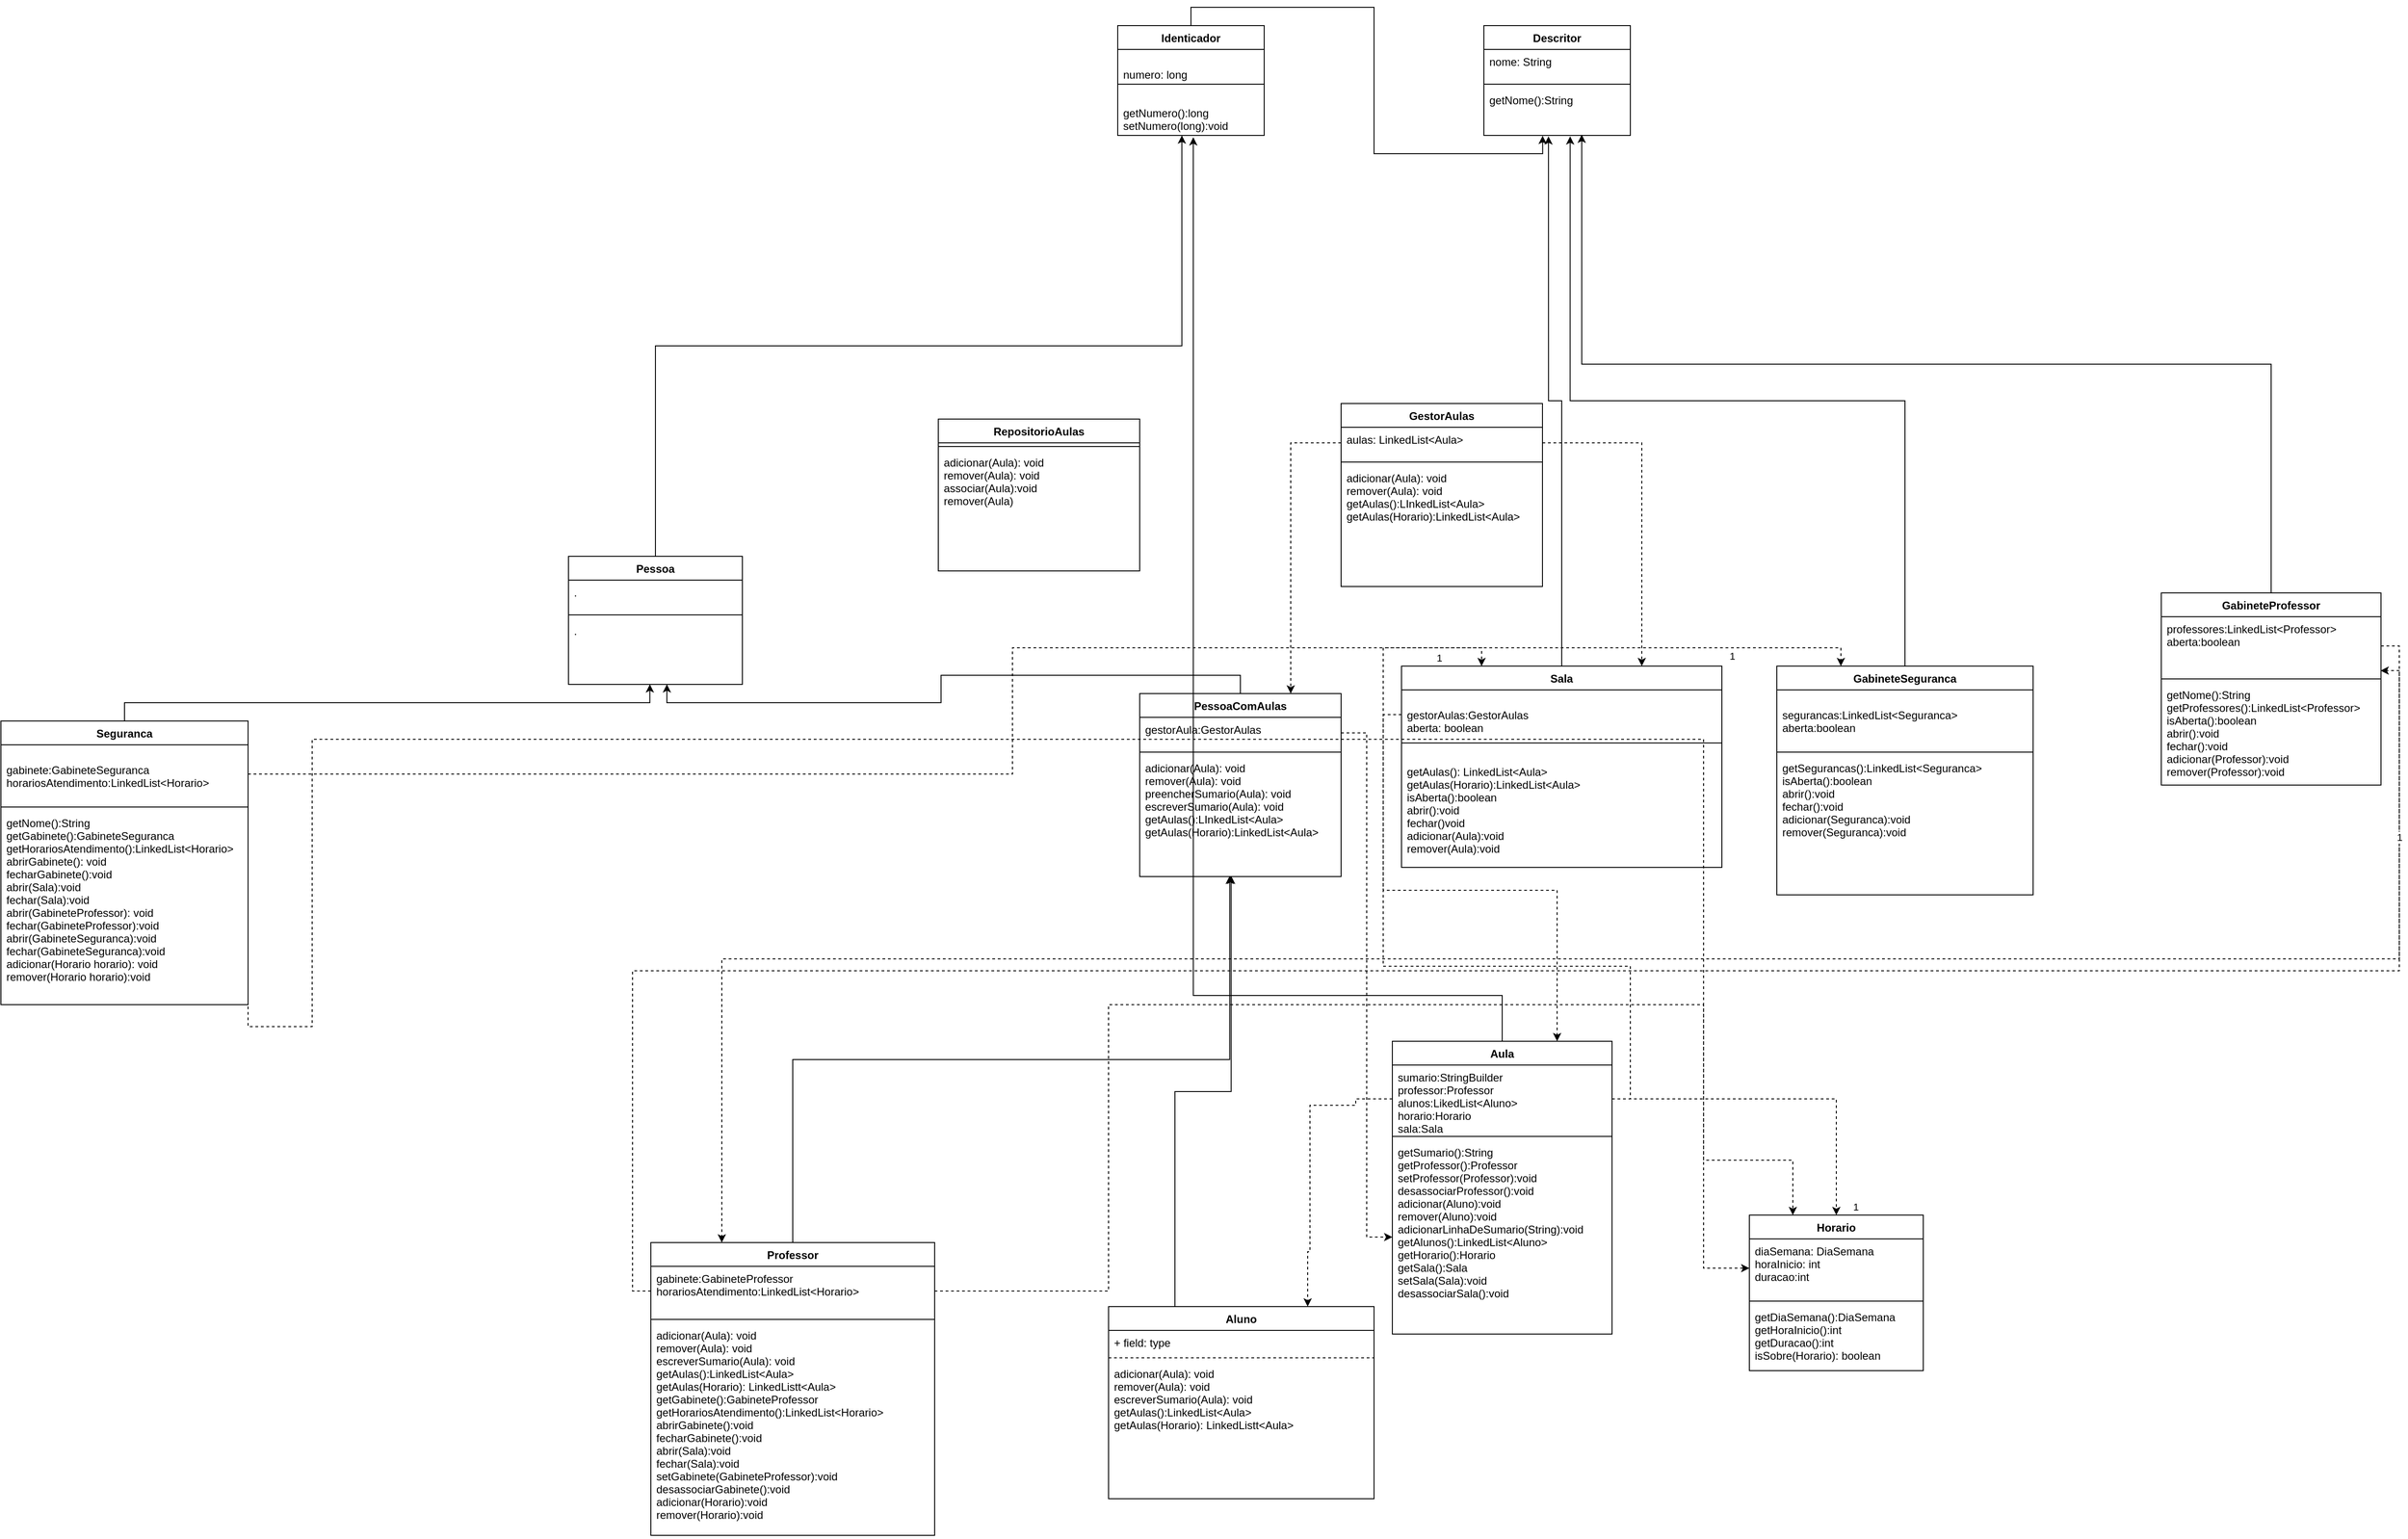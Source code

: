 <mxfile version="20.8.16" type="device"><diagram name="Page-1" id="QSuPs5M-fdG_rEzMvoWC"><mxGraphModel dx="2410" dy="1639" grid="1" gridSize="10" guides="1" tooltips="1" connect="1" arrows="1" fold="1" page="1" pageScale="1" pageWidth="827" pageHeight="1169" math="0" shadow="0"><root><mxCell id="0"/><mxCell id="1" parent="0"/><mxCell id="QfYYxeU0ZRKst4iaAUIh-59" style="edgeStyle=orthogonalEdgeStyle;rounded=0;orthogonalLoop=1;jettySize=auto;html=1;exitX=0.5;exitY=0;exitDx=0;exitDy=0;entryX=0.401;entryY=1.008;entryDx=0;entryDy=0;entryPerimeter=0;" parent="1" source="q4AsKA-IPs76gDEOoxpN-1" target="QfYYxeU0ZRKst4iaAUIh-58" edge="1"><mxGeometry relative="1" as="geometry"/></mxCell><mxCell id="q4AsKA-IPs76gDEOoxpN-1" value="Identicador" style="swimlane;fontStyle=1;align=center;verticalAlign=top;childLayout=stackLayout;horizontal=1;startSize=26;horizontalStack=0;resizeParent=1;resizeParentMax=0;resizeLast=0;collapsible=1;marginBottom=0;" parent="1" vertex="1"><mxGeometry x="200" y="-870" width="160" height="120" as="geometry"/></mxCell><mxCell id="q4AsKA-IPs76gDEOoxpN-2" value="&#10;numero: long" style="text;strokeColor=none;fillColor=none;align=left;verticalAlign=top;spacingLeft=4;spacingRight=4;overflow=hidden;rotatable=0;points=[[0,0.5],[1,0.5]];portConstraint=eastwest;" parent="q4AsKA-IPs76gDEOoxpN-1" vertex="1"><mxGeometry y="26" width="160" height="34" as="geometry"/></mxCell><mxCell id="q4AsKA-IPs76gDEOoxpN-3" value="" style="line;strokeWidth=1;fillColor=none;align=left;verticalAlign=middle;spacingTop=-1;spacingLeft=3;spacingRight=3;rotatable=0;labelPosition=right;points=[];portConstraint=eastwest;strokeColor=inherit;" parent="q4AsKA-IPs76gDEOoxpN-1" vertex="1"><mxGeometry y="60" width="160" height="8" as="geometry"/></mxCell><mxCell id="q4AsKA-IPs76gDEOoxpN-4" value="&#10;getNumero():long&#10;setNumero(long):void" style="text;strokeColor=none;fillColor=none;align=left;verticalAlign=top;spacingLeft=4;spacingRight=4;overflow=hidden;rotatable=0;points=[[0,0.5],[1,0.5]];portConstraint=eastwest;" parent="q4AsKA-IPs76gDEOoxpN-1" vertex="1"><mxGeometry y="68" width="160" height="52" as="geometry"/></mxCell><mxCell id="QfYYxeU0ZRKst4iaAUIh-54" style="edgeStyle=orthogonalEdgeStyle;rounded=0;orthogonalLoop=1;jettySize=auto;html=1;exitX=0.5;exitY=0;exitDx=0;exitDy=0;entryX=0.566;entryY=0.998;entryDx=0;entryDy=0;entryPerimeter=0;" parent="1" source="q4AsKA-IPs76gDEOoxpN-5" target="QfYYxeU0ZRKst4iaAUIh-52" edge="1"><mxGeometry relative="1" as="geometry"/></mxCell><mxCell id="q4AsKA-IPs76gDEOoxpN-5" value="PessoaComAulas" style="swimlane;fontStyle=1;align=center;verticalAlign=top;childLayout=stackLayout;horizontal=1;startSize=26;horizontalStack=0;resizeParent=1;resizeParentMax=0;resizeLast=0;collapsible=1;marginBottom=0;" parent="1" vertex="1"><mxGeometry x="224" y="-140" width="220" height="200" as="geometry"/></mxCell><mxCell id="q4AsKA-IPs76gDEOoxpN-6" value="gestorAula:GestorAulas" style="text;strokeColor=none;fillColor=none;align=left;verticalAlign=top;spacingLeft=4;spacingRight=4;overflow=hidden;rotatable=0;points=[[0,0.5],[1,0.5]];portConstraint=eastwest;" parent="q4AsKA-IPs76gDEOoxpN-5" vertex="1"><mxGeometry y="26" width="220" height="34" as="geometry"/></mxCell><mxCell id="q4AsKA-IPs76gDEOoxpN-7" value="" style="line;strokeWidth=1;fillColor=none;align=left;verticalAlign=middle;spacingTop=-1;spacingLeft=3;spacingRight=3;rotatable=0;labelPosition=right;points=[];portConstraint=eastwest;strokeColor=inherit;" parent="q4AsKA-IPs76gDEOoxpN-5" vertex="1"><mxGeometry y="60" width="220" height="8" as="geometry"/></mxCell><mxCell id="q4AsKA-IPs76gDEOoxpN-8" value="adicionar(Aula): void&#10;remover(Aula): void&#10;preencherSumario(Aula): void&#10;escreverSumario(Aula): void&#10;getAulas():LInkedList&lt;Aula&gt;&#10;getAulas(Horario):LinkedList&lt;Aula&gt;" style="text;strokeColor=none;fillColor=none;align=left;verticalAlign=top;spacingLeft=4;spacingRight=4;overflow=hidden;rotatable=0;points=[[0,0.5],[1,0.5]];portConstraint=eastwest;" parent="q4AsKA-IPs76gDEOoxpN-5" vertex="1"><mxGeometry y="68" width="220" height="132" as="geometry"/></mxCell><mxCell id="q4AsKA-IPs76gDEOoxpN-17" value="Horario" style="swimlane;fontStyle=1;align=center;verticalAlign=top;childLayout=stackLayout;horizontal=1;startSize=26;horizontalStack=0;resizeParent=1;resizeParentMax=0;resizeLast=0;collapsible=1;marginBottom=0;" parent="1" vertex="1"><mxGeometry x="890" y="430" width="190" height="170" as="geometry"/></mxCell><mxCell id="q4AsKA-IPs76gDEOoxpN-18" value="diaSemana: DiaSemana&#10;horaInicio: int&#10;duracao:int" style="text;strokeColor=none;fillColor=none;align=left;verticalAlign=top;spacingLeft=4;spacingRight=4;overflow=hidden;rotatable=0;points=[[0,0.5],[1,0.5]];portConstraint=eastwest;" parent="q4AsKA-IPs76gDEOoxpN-17" vertex="1"><mxGeometry y="26" width="190" height="64" as="geometry"/></mxCell><mxCell id="q4AsKA-IPs76gDEOoxpN-19" value="" style="line;strokeWidth=1;fillColor=none;align=left;verticalAlign=middle;spacingTop=-1;spacingLeft=3;spacingRight=3;rotatable=0;labelPosition=right;points=[];portConstraint=eastwest;strokeColor=inherit;" parent="q4AsKA-IPs76gDEOoxpN-17" vertex="1"><mxGeometry y="90" width="190" height="8" as="geometry"/></mxCell><mxCell id="q4AsKA-IPs76gDEOoxpN-20" value="getDiaSemana():DiaSemana&#10;getHoraInicio():int&#10;getDuracao():int&#10;isSobre(Horario): boolean" style="text;strokeColor=none;fillColor=none;align=left;verticalAlign=top;spacingLeft=4;spacingRight=4;overflow=hidden;rotatable=0;points=[[0,0.5],[1,0.5]];portConstraint=eastwest;" parent="q4AsKA-IPs76gDEOoxpN-17" vertex="1"><mxGeometry y="98" width="190" height="72" as="geometry"/></mxCell><mxCell id="QfYYxeU0ZRKst4iaAUIh-3" style="edgeStyle=orthogonalEdgeStyle;rounded=0;orthogonalLoop=1;jettySize=auto;html=1;exitX=0.25;exitY=0;exitDx=0;exitDy=0;entryX=0.454;entryY=0.993;entryDx=0;entryDy=0;entryPerimeter=0;" parent="1" source="QfYYxeU0ZRKst4iaAUIh-13" target="q4AsKA-IPs76gDEOoxpN-8" edge="1"><mxGeometry relative="1" as="geometry"><mxPoint x="255" y="460" as="sourcePoint"/></mxGeometry></mxCell><mxCell id="QfYYxeU0ZRKst4iaAUIh-2" style="edgeStyle=orthogonalEdgeStyle;rounded=0;orthogonalLoop=1;jettySize=auto;html=1;exitX=0.5;exitY=0;exitDx=0;exitDy=0;entryX=0.447;entryY=0.993;entryDx=0;entryDy=0;entryPerimeter=0;" parent="1" source="q4AsKA-IPs76gDEOoxpN-45" target="q4AsKA-IPs76gDEOoxpN-8" edge="1"><mxGeometry relative="1" as="geometry"/></mxCell><mxCell id="q4AsKA-IPs76gDEOoxpN-45" value="Professor" style="swimlane;fontStyle=1;align=center;verticalAlign=top;childLayout=stackLayout;horizontal=1;startSize=26;horizontalStack=0;resizeParent=1;resizeParentMax=0;resizeLast=0;collapsible=1;marginBottom=0;fontColor=#000000;" parent="1" vertex="1"><mxGeometry x="-310" y="460" width="310" height="320" as="geometry"/></mxCell><mxCell id="q4AsKA-IPs76gDEOoxpN-46" value="gabinete:GabineteProfessor&#10;horariosAtendimento:LinkedList&lt;Horario&gt;" style="text;strokeColor=none;fillColor=none;align=left;verticalAlign=top;spacingLeft=4;spacingRight=4;overflow=hidden;rotatable=0;points=[[0,0.5],[1,0.5]];portConstraint=eastwest;fontColor=#000000;" parent="q4AsKA-IPs76gDEOoxpN-45" vertex="1"><mxGeometry y="26" width="310" height="54" as="geometry"/></mxCell><mxCell id="q4AsKA-IPs76gDEOoxpN-47" value="" style="line;strokeWidth=1;fillColor=none;align=left;verticalAlign=middle;spacingTop=-1;spacingLeft=3;spacingRight=3;rotatable=0;labelPosition=right;points=[];portConstraint=eastwest;strokeColor=inherit;fontColor=#000000;" parent="q4AsKA-IPs76gDEOoxpN-45" vertex="1"><mxGeometry y="80" width="310" height="8" as="geometry"/></mxCell><mxCell id="q4AsKA-IPs76gDEOoxpN-48" value="adicionar(Aula): void&#10;remover(Aula): void&#10;escreverSumario(Aula): void&#10;getAulas():LinkedList&lt;Aula&gt;&#10;getAulas(Horario): LinkedListt&lt;Aula&gt;&#10;getGabinete():GabineteProfessor&#10;getHorariosAtendimento():LinkedList&lt;Horario&gt;&#10;abrirGabinete():void&#10;fecharGabinete():void&#10;abrir(Sala):void&#10;fechar(Sala):void&#10;setGabinete(GabineteProfessor):void&#10;desassociarGabinete():void&#10;adicionar(Horario):void&#10;remover(Horario):void" style="text;strokeColor=none;fillColor=none;align=left;verticalAlign=top;spacingLeft=4;spacingRight=4;overflow=hidden;rotatable=0;points=[[0,0.5],[1,0.5]];portConstraint=eastwest;fontColor=#000000;" parent="q4AsKA-IPs76gDEOoxpN-45" vertex="1"><mxGeometry y="88" width="310" height="232" as="geometry"/></mxCell><mxCell id="QfYYxeU0ZRKst4iaAUIh-18" style="edgeStyle=orthogonalEdgeStyle;rounded=0;orthogonalLoop=1;jettySize=auto;html=1;exitX=0.5;exitY=0;exitDx=0;exitDy=0;entryX=0.516;entryY=1.038;entryDx=0;entryDy=0;entryPerimeter=0;" parent="1" source="QfYYxeU0ZRKst4iaAUIh-4" target="q4AsKA-IPs76gDEOoxpN-4" edge="1"><mxGeometry relative="1" as="geometry"><Array as="points"><mxPoint x="620" y="190"/><mxPoint x="283" y="190"/></Array></mxGeometry></mxCell><mxCell id="QfYYxeU0ZRKst4iaAUIh-4" value="Aula" style="swimlane;fontStyle=1;align=center;verticalAlign=top;childLayout=stackLayout;horizontal=1;startSize=26;horizontalStack=0;resizeParent=1;resizeParentMax=0;resizeLast=0;collapsible=1;marginBottom=0;" parent="1" vertex="1"><mxGeometry x="500" y="240" width="240" height="320" as="geometry"/></mxCell><mxCell id="QfYYxeU0ZRKst4iaAUIh-5" value="sumario:StringBuilder&#10;professor:Professor&#10;alunos:LikedList&lt;Aluno&gt;&#10;horario:Horario&#10;sala:Sala&#10;" style="text;strokeColor=none;fillColor=none;align=left;verticalAlign=top;spacingLeft=4;spacingRight=4;overflow=hidden;rotatable=0;points=[[0,0.5],[1,0.5]];portConstraint=eastwest;" parent="QfYYxeU0ZRKst4iaAUIh-4" vertex="1"><mxGeometry y="26" width="240" height="74" as="geometry"/></mxCell><mxCell id="QfYYxeU0ZRKst4iaAUIh-6" value="" style="line;strokeWidth=1;fillColor=none;align=left;verticalAlign=middle;spacingTop=-1;spacingLeft=3;spacingRight=3;rotatable=0;labelPosition=right;points=[];portConstraint=eastwest;strokeColor=inherit;" parent="QfYYxeU0ZRKst4iaAUIh-4" vertex="1"><mxGeometry y="100" width="240" height="8" as="geometry"/></mxCell><mxCell id="QfYYxeU0ZRKst4iaAUIh-7" value="getSumario():String&#10;getProfessor():Professor&#10;setProfessor(Professor):void&#10;desassociarProfessor():void&#10;adicionar(Aluno):void&#10;remover(Aluno):void&#10;adicionarLinhaDeSumario(String):void&#10;getAlunos():LinkedList&lt;Aluno&gt;&#10;getHorario():Horario&#10;getSala():Sala&#10;setSala(Sala):void&#10;desassociarSala():void" style="text;strokeColor=none;fillColor=none;align=left;verticalAlign=top;spacingLeft=4;spacingRight=4;overflow=hidden;rotatable=0;points=[[0,0.5],[1,0.5]];portConstraint=eastwest;" parent="QfYYxeU0ZRKst4iaAUIh-4" vertex="1"><mxGeometry y="108" width="240" height="212" as="geometry"/></mxCell><mxCell id="QfYYxeU0ZRKst4iaAUIh-10" style="edgeStyle=orthogonalEdgeStyle;rounded=0;orthogonalLoop=1;jettySize=auto;html=1;exitX=1;exitY=0.5;exitDx=0;exitDy=0;entryX=0.5;entryY=0;entryDx=0;entryDy=0;dashed=1;" parent="1" source="QfYYxeU0ZRKst4iaAUIh-5" target="q4AsKA-IPs76gDEOoxpN-17" edge="1"><mxGeometry relative="1" as="geometry"/></mxCell><mxCell id="QfYYxeU0ZRKst4iaAUIh-11" value="1" style="edgeLabel;html=1;align=center;verticalAlign=middle;resizable=0;points=[];" parent="QfYYxeU0ZRKst4iaAUIh-10" vertex="1" connectable="0"><mxGeometry x="0.824" relative="1" as="geometry"><mxPoint x="21" y="23" as="offset"/></mxGeometry></mxCell><mxCell id="QfYYxeU0ZRKst4iaAUIh-12" style="edgeStyle=orthogonalEdgeStyle;rounded=0;orthogonalLoop=1;jettySize=auto;html=1;exitX=0;exitY=0.5;exitDx=0;exitDy=0;entryX=0.75;entryY=0;entryDx=0;entryDy=0;dashed=1;" parent="1" source="QfYYxeU0ZRKst4iaAUIh-5" target="QfYYxeU0ZRKst4iaAUIh-13" edge="1"><mxGeometry relative="1" as="geometry"><mxPoint x="312.5" y="460" as="targetPoint"/><Array as="points"><mxPoint x="460" y="310"/><mxPoint x="410" y="310"/><mxPoint x="410" y="470"/><mxPoint x="408" y="470"/></Array></mxGeometry></mxCell><mxCell id="QfYYxeU0ZRKst4iaAUIh-13" value="Aluno" style="swimlane;fontStyle=1;align=center;verticalAlign=top;childLayout=stackLayout;horizontal=1;startSize=26;horizontalStack=0;resizeParent=1;resizeParentMax=0;resizeLast=0;collapsible=1;marginBottom=0;" parent="1" vertex="1"><mxGeometry x="190" y="530" width="290" height="210" as="geometry"/></mxCell><mxCell id="QfYYxeU0ZRKst4iaAUIh-14" value="+ field: type" style="text;strokeColor=none;fillColor=none;align=left;verticalAlign=top;spacingLeft=4;spacingRight=4;overflow=hidden;rotatable=0;points=[[0,0.5],[1,0.5]];portConstraint=eastwest;" parent="QfYYxeU0ZRKst4iaAUIh-13" vertex="1"><mxGeometry y="26" width="290" height="26" as="geometry"/></mxCell><mxCell id="QfYYxeU0ZRKst4iaAUIh-15" value="" style="line;strokeWidth=1;fillColor=none;align=left;verticalAlign=middle;spacingTop=-1;spacingLeft=3;spacingRight=3;rotatable=0;labelPosition=right;points=[];portConstraint=eastwest;strokeColor=inherit;dashed=1;" parent="QfYYxeU0ZRKst4iaAUIh-13" vertex="1"><mxGeometry y="52" width="290" height="8" as="geometry"/></mxCell><mxCell id="QfYYxeU0ZRKst4iaAUIh-16" value="adicionar(Aula): void&#10;remover(Aula): void&#10;escreverSumario(Aula): void&#10;getAulas():LinkedList&lt;Aula&gt;&#10;getAulas(Horario): LinkedListt&lt;Aula&gt;" style="text;strokeColor=none;fillColor=none;align=left;verticalAlign=top;spacingLeft=4;spacingRight=4;overflow=hidden;rotatable=0;points=[[0,0.5],[1,0.5]];portConstraint=eastwest;" parent="QfYYxeU0ZRKst4iaAUIh-13" vertex="1"><mxGeometry y="60" width="290" height="150" as="geometry"/></mxCell><mxCell id="QfYYxeU0ZRKst4iaAUIh-17" style="edgeStyle=orthogonalEdgeStyle;rounded=0;orthogonalLoop=1;jettySize=auto;html=1;exitX=1;exitY=0.5;exitDx=0;exitDy=0;entryX=0;entryY=0.5;entryDx=0;entryDy=0;dashed=1;" parent="1" source="q4AsKA-IPs76gDEOoxpN-6" target="QfYYxeU0ZRKst4iaAUIh-7" edge="1"><mxGeometry relative="1" as="geometry"/></mxCell><mxCell id="QfYYxeU0ZRKst4iaAUIh-60" style="edgeStyle=orthogonalEdgeStyle;rounded=0;orthogonalLoop=1;jettySize=auto;html=1;exitX=0.5;exitY=0;exitDx=0;exitDy=0;entryX=0.441;entryY=1.019;entryDx=0;entryDy=0;entryPerimeter=0;" parent="1" source="QfYYxeU0ZRKst4iaAUIh-21" target="QfYYxeU0ZRKst4iaAUIh-58" edge="1"><mxGeometry relative="1" as="geometry"/></mxCell><mxCell id="QfYYxeU0ZRKst4iaAUIh-21" value="Sala" style="swimlane;fontStyle=1;align=center;verticalAlign=top;childLayout=stackLayout;horizontal=1;startSize=26;horizontalStack=0;resizeParent=1;resizeParentMax=0;resizeLast=0;collapsible=1;marginBottom=0;" parent="1" vertex="1"><mxGeometry x="510" y="-170" width="350" height="220" as="geometry"/></mxCell><mxCell id="QfYYxeU0ZRKst4iaAUIh-22" value="&#10;gestorAulas:GestorAulas&#10;aberta: boolean" style="text;strokeColor=none;fillColor=none;align=left;verticalAlign=top;spacingLeft=4;spacingRight=4;overflow=hidden;rotatable=0;points=[[0,0.5],[1,0.5]];portConstraint=eastwest;" parent="QfYYxeU0ZRKst4iaAUIh-21" vertex="1"><mxGeometry y="26" width="350" height="54" as="geometry"/></mxCell><mxCell id="QfYYxeU0ZRKst4iaAUIh-23" value="" style="line;strokeWidth=1;fillColor=none;align=left;verticalAlign=middle;spacingTop=-1;spacingLeft=3;spacingRight=3;rotatable=0;labelPosition=right;points=[];portConstraint=eastwest;strokeColor=inherit;" parent="QfYYxeU0ZRKst4iaAUIh-21" vertex="1"><mxGeometry y="80" width="350" height="8" as="geometry"/></mxCell><mxCell id="QfYYxeU0ZRKst4iaAUIh-24" value="&#10;getAulas(): LinkedList&lt;Aula&gt;&#10;getAulas(Horario):LinkedList&lt;Aula&gt;&#10;isAberta():boolean&#10;abrir():void&#10;fechar()void&#10;adicionar(Aula):void&#10;remover(Aula):void" style="text;strokeColor=none;fillColor=none;align=left;verticalAlign=top;spacingLeft=4;spacingRight=4;overflow=hidden;rotatable=0;points=[[0,0.5],[1,0.5]];portConstraint=eastwest;" parent="QfYYxeU0ZRKst4iaAUIh-21" vertex="1"><mxGeometry y="88" width="350" height="132" as="geometry"/></mxCell><mxCell id="QfYYxeU0ZRKst4iaAUIh-25" style="edgeStyle=orthogonalEdgeStyle;rounded=0;orthogonalLoop=1;jettySize=auto;html=1;exitX=0;exitY=0.5;exitDx=0;exitDy=0;entryX=0.75;entryY=0;entryDx=0;entryDy=0;dashed=1;" parent="1" source="QfYYxeU0ZRKst4iaAUIh-22" target="QfYYxeU0ZRKst4iaAUIh-4" edge="1"><mxGeometry relative="1" as="geometry"/></mxCell><mxCell id="QfYYxeU0ZRKst4iaAUIh-26" style="edgeStyle=orthogonalEdgeStyle;rounded=0;orthogonalLoop=1;jettySize=auto;html=1;exitX=1;exitY=0.5;exitDx=0;exitDy=0;entryX=0.25;entryY=0;entryDx=0;entryDy=0;dashed=1;" parent="1" source="QfYYxeU0ZRKst4iaAUIh-5" target="QfYYxeU0ZRKst4iaAUIh-21" edge="1"><mxGeometry relative="1" as="geometry"/></mxCell><mxCell id="QfYYxeU0ZRKst4iaAUIh-27" value="1" style="edgeLabel;html=1;align=center;verticalAlign=middle;resizable=0;points=[];" parent="QfYYxeU0ZRKst4iaAUIh-26" vertex="1" connectable="0"><mxGeometry x="0.844" y="1" relative="1" as="geometry"><mxPoint x="4" y="12" as="offset"/></mxGeometry></mxCell><mxCell id="QfYYxeU0ZRKst4iaAUIh-62" style="edgeStyle=orthogonalEdgeStyle;rounded=0;orthogonalLoop=1;jettySize=auto;html=1;exitX=0.5;exitY=0;exitDx=0;exitDy=0;entryX=0.668;entryY=0.984;entryDx=0;entryDy=0;entryPerimeter=0;" parent="1" source="QfYYxeU0ZRKst4iaAUIh-28" target="QfYYxeU0ZRKst4iaAUIh-58" edge="1"><mxGeometry relative="1" as="geometry"/></mxCell><mxCell id="QfYYxeU0ZRKst4iaAUIh-28" value="GabineteProfessor" style="swimlane;fontStyle=1;align=center;verticalAlign=top;childLayout=stackLayout;horizontal=1;startSize=26;horizontalStack=0;resizeParent=1;resizeParentMax=0;resizeLast=0;collapsible=1;marginBottom=0;" parent="1" vertex="1"><mxGeometry x="1340" y="-250" width="240" height="210" as="geometry"/></mxCell><mxCell id="QfYYxeU0ZRKst4iaAUIh-29" value="professores:LinkedList&lt;Professor&gt;&#10;aberta:boolean" style="text;strokeColor=none;fillColor=none;align=left;verticalAlign=top;spacingLeft=4;spacingRight=4;overflow=hidden;rotatable=0;points=[[0,0.5],[1,0.5]];portConstraint=eastwest;" parent="QfYYxeU0ZRKst4iaAUIh-28" vertex="1"><mxGeometry y="26" width="240" height="64" as="geometry"/></mxCell><mxCell id="QfYYxeU0ZRKst4iaAUIh-30" value="" style="line;strokeWidth=1;fillColor=none;align=left;verticalAlign=middle;spacingTop=-1;spacingLeft=3;spacingRight=3;rotatable=0;labelPosition=right;points=[];portConstraint=eastwest;strokeColor=inherit;" parent="QfYYxeU0ZRKst4iaAUIh-28" vertex="1"><mxGeometry y="90" width="240" height="8" as="geometry"/></mxCell><mxCell id="QfYYxeU0ZRKst4iaAUIh-31" value="getNome():String&#10;getProfessores():LinkedList&lt;Professor&gt;&#10;isAberta():boolean&#10;abrir():void&#10;fechar():void&#10;adicionar(Professor):void&#10;remover(Professor):void" style="text;strokeColor=none;fillColor=none;align=left;verticalAlign=top;spacingLeft=4;spacingRight=4;overflow=hidden;rotatable=0;points=[[0,0.5],[1,0.5]];portConstraint=eastwest;" parent="QfYYxeU0ZRKst4iaAUIh-28" vertex="1"><mxGeometry y="98" width="240" height="112" as="geometry"/></mxCell><mxCell id="QfYYxeU0ZRKst4iaAUIh-32" style="edgeStyle=orthogonalEdgeStyle;rounded=0;orthogonalLoop=1;jettySize=auto;html=1;exitX=1;exitY=0.5;exitDx=0;exitDy=0;entryX=0.25;entryY=0;entryDx=0;entryDy=0;dashed=1;" parent="1" source="QfYYxeU0ZRKst4iaAUIh-29" target="q4AsKA-IPs76gDEOoxpN-45" edge="1"><mxGeometry relative="1" as="geometry"/></mxCell><mxCell id="QfYYxeU0ZRKst4iaAUIh-33" style="edgeStyle=orthogonalEdgeStyle;rounded=0;orthogonalLoop=1;jettySize=auto;html=1;exitX=0;exitY=0.5;exitDx=0;exitDy=0;entryX=0.998;entryY=0.921;entryDx=0;entryDy=0;entryPerimeter=0;dashed=1;" parent="1" source="q4AsKA-IPs76gDEOoxpN-46" target="QfYYxeU0ZRKst4iaAUIh-29" edge="1"><mxGeometry relative="1" as="geometry"/></mxCell><mxCell id="QfYYxeU0ZRKst4iaAUIh-35" value="1" style="edgeLabel;html=1;align=center;verticalAlign=middle;resizable=0;points=[];" parent="QfYYxeU0ZRKst4iaAUIh-33" vertex="1" connectable="0"><mxGeometry x="0.842" relative="1" as="geometry"><mxPoint y="-7" as="offset"/></mxGeometry></mxCell><mxCell id="QfYYxeU0ZRKst4iaAUIh-34" style="edgeStyle=orthogonalEdgeStyle;rounded=0;orthogonalLoop=1;jettySize=auto;html=1;exitX=1;exitY=0.5;exitDx=0;exitDy=0;entryX=0.25;entryY=0;entryDx=0;entryDy=0;dashed=1;" parent="1" source="q4AsKA-IPs76gDEOoxpN-46" target="q4AsKA-IPs76gDEOoxpN-17" edge="1"><mxGeometry relative="1" as="geometry"><Array as="points"><mxPoint x="190" y="513"/><mxPoint x="190" y="200"/><mxPoint x="840" y="200"/><mxPoint x="840" y="370"/><mxPoint x="938" y="370"/></Array></mxGeometry></mxCell><mxCell id="QfYYxeU0ZRKst4iaAUIh-61" style="edgeStyle=orthogonalEdgeStyle;rounded=0;orthogonalLoop=1;jettySize=auto;html=1;exitX=0.5;exitY=0;exitDx=0;exitDy=0;entryX=0.589;entryY=1.019;entryDx=0;entryDy=0;entryPerimeter=0;" parent="1" source="QfYYxeU0ZRKst4iaAUIh-36" target="QfYYxeU0ZRKst4iaAUIh-58" edge="1"><mxGeometry relative="1" as="geometry"/></mxCell><mxCell id="QfYYxeU0ZRKst4iaAUIh-36" value="GabineteSeguranca" style="swimlane;fontStyle=1;align=center;verticalAlign=top;childLayout=stackLayout;horizontal=1;startSize=26;horizontalStack=0;resizeParent=1;resizeParentMax=0;resizeLast=0;collapsible=1;marginBottom=0;" parent="1" vertex="1"><mxGeometry x="920" y="-170" width="280" height="250" as="geometry"/></mxCell><mxCell id="QfYYxeU0ZRKst4iaAUIh-37" value="&#10;segurancas:LinkedList&lt;Seguranca&gt;&#10;aberta:boolean" style="text;strokeColor=none;fillColor=none;align=left;verticalAlign=top;spacingLeft=4;spacingRight=4;overflow=hidden;rotatable=0;points=[[0,0.5],[1,0.5]];portConstraint=eastwest;" parent="QfYYxeU0ZRKst4iaAUIh-36" vertex="1"><mxGeometry y="26" width="280" height="64" as="geometry"/></mxCell><mxCell id="QfYYxeU0ZRKst4iaAUIh-38" value="" style="line;strokeWidth=1;fillColor=none;align=left;verticalAlign=middle;spacingTop=-1;spacingLeft=3;spacingRight=3;rotatable=0;labelPosition=right;points=[];portConstraint=eastwest;strokeColor=inherit;" parent="QfYYxeU0ZRKst4iaAUIh-36" vertex="1"><mxGeometry y="90" width="280" height="8" as="geometry"/></mxCell><mxCell id="QfYYxeU0ZRKst4iaAUIh-39" value="getSegurancas():LinkedList&lt;Seguranca&gt;&#10;isAberta():boolean&#10;abrir():void&#10;fechar():void&#10;adicionar(Seguranca):void&#10;remover(Seguranca):void&#10;" style="text;strokeColor=none;fillColor=none;align=left;verticalAlign=top;spacingLeft=4;spacingRight=4;overflow=hidden;rotatable=0;points=[[0,0.5],[1,0.5]];portConstraint=eastwest;" parent="QfYYxeU0ZRKst4iaAUIh-36" vertex="1"><mxGeometry y="98" width="280" height="152" as="geometry"/></mxCell><mxCell id="QfYYxeU0ZRKst4iaAUIh-47" style="edgeStyle=orthogonalEdgeStyle;rounded=0;orthogonalLoop=1;jettySize=auto;html=1;exitX=0.5;exitY=0;exitDx=0;exitDy=0;entryX=0.468;entryY=0.998;entryDx=0;entryDy=0;entryPerimeter=0;" parent="1" source="QfYYxeU0ZRKst4iaAUIh-40" target="QfYYxeU0ZRKst4iaAUIh-52" edge="1"><mxGeometry relative="1" as="geometry"/></mxCell><mxCell id="QfYYxeU0ZRKst4iaAUIh-40" value="Seguranca" style="swimlane;fontStyle=1;align=center;verticalAlign=top;childLayout=stackLayout;horizontal=1;startSize=26;horizontalStack=0;resizeParent=1;resizeParentMax=0;resizeLast=0;collapsible=1;marginBottom=0;" parent="1" vertex="1"><mxGeometry x="-1020" y="-110" width="270" height="310" as="geometry"/></mxCell><mxCell id="QfYYxeU0ZRKst4iaAUIh-41" value="&#10;gabinete:GabineteSeguranca&#10;horariosAtendimento:LinkedList&lt;Horario&gt;" style="text;strokeColor=none;fillColor=none;align=left;verticalAlign=top;spacingLeft=4;spacingRight=4;overflow=hidden;rotatable=0;points=[[0,0.5],[1,0.5]];portConstraint=eastwest;" parent="QfYYxeU0ZRKst4iaAUIh-40" vertex="1"><mxGeometry y="26" width="270" height="64" as="geometry"/></mxCell><mxCell id="QfYYxeU0ZRKst4iaAUIh-42" value="" style="line;strokeWidth=1;fillColor=none;align=left;verticalAlign=middle;spacingTop=-1;spacingLeft=3;spacingRight=3;rotatable=0;labelPosition=right;points=[];portConstraint=eastwest;strokeColor=inherit;" parent="QfYYxeU0ZRKst4iaAUIh-40" vertex="1"><mxGeometry y="90" width="270" height="8" as="geometry"/></mxCell><mxCell id="QfYYxeU0ZRKst4iaAUIh-43" value="getNome():String&#10;getGabinete():GabineteSeguranca&#10;getHorariosAtendimento():LinkedList&lt;Horario&gt;&#10;abrirGabinete(): void&#10;fecharGabinete():void&#10;abrir(Sala):void&#10;fechar(Sala):void&#10;abrir(GabineteProfessor): void&#10;fechar(GabineteProfessor):void&#10;abrir(GabineteSeguranca):void&#10;fechar(GabineteSeguranca):void&#10;adicionar(Horario horario): void&#10;remover(Horario horario):void" style="text;strokeColor=none;fillColor=none;align=left;verticalAlign=top;spacingLeft=4;spacingRight=4;overflow=hidden;rotatable=0;points=[[0,0.5],[1,0.5]];portConstraint=eastwest;" parent="QfYYxeU0ZRKst4iaAUIh-40" vertex="1"><mxGeometry y="98" width="270" height="212" as="geometry"/></mxCell><mxCell id="QfYYxeU0ZRKst4iaAUIh-44" style="edgeStyle=orthogonalEdgeStyle;rounded=0;orthogonalLoop=1;jettySize=auto;html=1;exitX=1;exitY=0.5;exitDx=0;exitDy=0;entryX=0.25;entryY=0;entryDx=0;entryDy=0;dashed=1;" parent="1" source="QfYYxeU0ZRKst4iaAUIh-41" target="QfYYxeU0ZRKst4iaAUIh-36" edge="1"><mxGeometry relative="1" as="geometry"/></mxCell><mxCell id="QfYYxeU0ZRKst4iaAUIh-45" value="1" style="edgeLabel;html=1;align=center;verticalAlign=middle;resizable=0;points=[];" parent="QfYYxeU0ZRKst4iaAUIh-44" vertex="1" connectable="0"><mxGeometry x="0.833" y="-1" relative="1" as="geometry"><mxPoint x="19" y="8" as="offset"/></mxGeometry></mxCell><mxCell id="QfYYxeU0ZRKst4iaAUIh-46" style="edgeStyle=orthogonalEdgeStyle;rounded=0;orthogonalLoop=1;jettySize=auto;html=1;exitX=1;exitY=0.5;exitDx=0;exitDy=0;entryX=0;entryY=0.5;entryDx=0;entryDy=0;dashed=1;" parent="1" source="QfYYxeU0ZRKst4iaAUIh-43" target="q4AsKA-IPs76gDEOoxpN-18" edge="1"><mxGeometry relative="1" as="geometry"><Array as="points"><mxPoint x="-680" y="224"/><mxPoint x="-680" y="-90"/><mxPoint x="840" y="-90"/><mxPoint x="840" y="488"/></Array></mxGeometry></mxCell><mxCell id="QfYYxeU0ZRKst4iaAUIh-53" style="edgeStyle=orthogonalEdgeStyle;rounded=0;orthogonalLoop=1;jettySize=auto;html=1;exitX=0.5;exitY=0;exitDx=0;exitDy=0;entryX=0.438;entryY=1;entryDx=0;entryDy=0;entryPerimeter=0;" parent="1" source="QfYYxeU0ZRKst4iaAUIh-49" target="q4AsKA-IPs76gDEOoxpN-4" edge="1"><mxGeometry relative="1" as="geometry"/></mxCell><mxCell id="QfYYxeU0ZRKst4iaAUIh-49" value="Pessoa" style="swimlane;fontStyle=1;align=center;verticalAlign=top;childLayout=stackLayout;horizontal=1;startSize=26;horizontalStack=0;resizeParent=1;resizeParentMax=0;resizeLast=0;collapsible=1;marginBottom=0;" parent="1" vertex="1"><mxGeometry x="-400" y="-290" width="190" height="140" as="geometry"/></mxCell><mxCell id="QfYYxeU0ZRKst4iaAUIh-50" value="." style="text;strokeColor=none;fillColor=none;align=left;verticalAlign=top;spacingLeft=4;spacingRight=4;overflow=hidden;rotatable=0;points=[[0,0.5],[1,0.5]];portConstraint=eastwest;" parent="QfYYxeU0ZRKst4iaAUIh-49" vertex="1"><mxGeometry y="26" width="190" height="34" as="geometry"/></mxCell><mxCell id="QfYYxeU0ZRKst4iaAUIh-51" value="" style="line;strokeWidth=1;fillColor=none;align=left;verticalAlign=middle;spacingTop=-1;spacingLeft=3;spacingRight=3;rotatable=0;labelPosition=right;points=[];portConstraint=eastwest;strokeColor=inherit;" parent="QfYYxeU0ZRKst4iaAUIh-49" vertex="1"><mxGeometry y="60" width="190" height="8" as="geometry"/></mxCell><mxCell id="QfYYxeU0ZRKst4iaAUIh-52" value="." style="text;strokeColor=none;fillColor=none;align=left;verticalAlign=top;spacingLeft=4;spacingRight=4;overflow=hidden;rotatable=0;points=[[0,0.5],[1,0.5]];portConstraint=eastwest;" parent="QfYYxeU0ZRKst4iaAUIh-49" vertex="1"><mxGeometry y="68" width="190" height="72" as="geometry"/></mxCell><mxCell id="QfYYxeU0ZRKst4iaAUIh-55" value="Descritor" style="swimlane;fontStyle=1;align=center;verticalAlign=top;childLayout=stackLayout;horizontal=1;startSize=26;horizontalStack=0;resizeParent=1;resizeParentMax=0;resizeLast=0;collapsible=1;marginBottom=0;" parent="1" vertex="1"><mxGeometry x="600" y="-870" width="160" height="120" as="geometry"/></mxCell><mxCell id="QfYYxeU0ZRKst4iaAUIh-56" value="nome: String" style="text;strokeColor=none;fillColor=none;align=left;verticalAlign=top;spacingLeft=4;spacingRight=4;overflow=hidden;rotatable=0;points=[[0,0.5],[1,0.5]];portConstraint=eastwest;" parent="QfYYxeU0ZRKst4iaAUIh-55" vertex="1"><mxGeometry y="26" width="160" height="34" as="geometry"/></mxCell><mxCell id="QfYYxeU0ZRKst4iaAUIh-57" value="" style="line;strokeWidth=1;fillColor=none;align=left;verticalAlign=middle;spacingTop=-1;spacingLeft=3;spacingRight=3;rotatable=0;labelPosition=right;points=[];portConstraint=eastwest;strokeColor=inherit;" parent="QfYYxeU0ZRKst4iaAUIh-55" vertex="1"><mxGeometry y="60" width="160" height="8" as="geometry"/></mxCell><mxCell id="QfYYxeU0ZRKst4iaAUIh-58" value="getNome():String&#10;&#10;" style="text;strokeColor=none;fillColor=none;align=left;verticalAlign=top;spacingLeft=4;spacingRight=4;overflow=hidden;rotatable=0;points=[[0,0.5],[1,0.5]];portConstraint=eastwest;" parent="QfYYxeU0ZRKst4iaAUIh-55" vertex="1"><mxGeometry y="68" width="160" height="52" as="geometry"/></mxCell><mxCell id="t8MnZGnYRrLMO45wM61N-1" value="GestorAulas" style="swimlane;fontStyle=1;align=center;verticalAlign=top;childLayout=stackLayout;horizontal=1;startSize=26;horizontalStack=0;resizeParent=1;resizeParentMax=0;resizeLast=0;collapsible=1;marginBottom=0;" vertex="1" parent="1"><mxGeometry x="444" y="-457" width="220" height="200" as="geometry"/></mxCell><mxCell id="t8MnZGnYRrLMO45wM61N-2" value="aulas: LinkedList&lt;Aula&gt;" style="text;strokeColor=none;fillColor=none;align=left;verticalAlign=top;spacingLeft=4;spacingRight=4;overflow=hidden;rotatable=0;points=[[0,0.5],[1,0.5]];portConstraint=eastwest;" vertex="1" parent="t8MnZGnYRrLMO45wM61N-1"><mxGeometry y="26" width="220" height="34" as="geometry"/></mxCell><mxCell id="t8MnZGnYRrLMO45wM61N-3" value="" style="line;strokeWidth=1;fillColor=none;align=left;verticalAlign=middle;spacingTop=-1;spacingLeft=3;spacingRight=3;rotatable=0;labelPosition=right;points=[];portConstraint=eastwest;strokeColor=inherit;" vertex="1" parent="t8MnZGnYRrLMO45wM61N-1"><mxGeometry y="60" width="220" height="8" as="geometry"/></mxCell><mxCell id="t8MnZGnYRrLMO45wM61N-4" value="adicionar(Aula): void&#10;remover(Aula): void&#10;getAulas():LInkedList&lt;Aula&gt;&#10;getAulas(Horario):LinkedList&lt;Aula&gt;" style="text;strokeColor=none;fillColor=none;align=left;verticalAlign=top;spacingLeft=4;spacingRight=4;overflow=hidden;rotatable=0;points=[[0,0.5],[1,0.5]];portConstraint=eastwest;" vertex="1" parent="t8MnZGnYRrLMO45wM61N-1"><mxGeometry y="68" width="220" height="132" as="geometry"/></mxCell><mxCell id="t8MnZGnYRrLMO45wM61N-6" value="RepositorioAulas" style="swimlane;fontStyle=1;align=center;verticalAlign=top;childLayout=stackLayout;horizontal=1;startSize=26;horizontalStack=0;resizeParent=1;resizeParentMax=0;resizeLast=0;collapsible=1;marginBottom=0;" vertex="1" parent="1"><mxGeometry x="4" y="-440" width="220" height="166" as="geometry"/></mxCell><mxCell id="t8MnZGnYRrLMO45wM61N-8" value="" style="line;strokeWidth=1;fillColor=none;align=left;verticalAlign=middle;spacingTop=-1;spacingLeft=3;spacingRight=3;rotatable=0;labelPosition=right;points=[];portConstraint=eastwest;strokeColor=inherit;" vertex="1" parent="t8MnZGnYRrLMO45wM61N-6"><mxGeometry y="26" width="220" height="8" as="geometry"/></mxCell><mxCell id="t8MnZGnYRrLMO45wM61N-9" value="adicionar(Aula): void&#10;remover(Aula): void&#10;associar(Aula):void&#10;remover(Aula)&#10;" style="text;strokeColor=none;fillColor=none;align=left;verticalAlign=top;spacingLeft=4;spacingRight=4;overflow=hidden;rotatable=0;points=[[0,0.5],[1,0.5]];portConstraint=eastwest;" vertex="1" parent="t8MnZGnYRrLMO45wM61N-6"><mxGeometry y="34" width="220" height="132" as="geometry"/></mxCell><mxCell id="t8MnZGnYRrLMO45wM61N-10" style="edgeStyle=orthogonalEdgeStyle;rounded=0;orthogonalLoop=1;jettySize=auto;html=1;exitX=0;exitY=0.5;exitDx=0;exitDy=0;entryX=0.75;entryY=0;entryDx=0;entryDy=0;dashed=1;" edge="1" parent="1" source="t8MnZGnYRrLMO45wM61N-2" target="q4AsKA-IPs76gDEOoxpN-5"><mxGeometry relative="1" as="geometry"/></mxCell><mxCell id="t8MnZGnYRrLMO45wM61N-11" style="edgeStyle=orthogonalEdgeStyle;rounded=0;orthogonalLoop=1;jettySize=auto;html=1;exitX=1;exitY=0.5;exitDx=0;exitDy=0;entryX=0.75;entryY=0;entryDx=0;entryDy=0;dashed=1;" edge="1" parent="1" source="t8MnZGnYRrLMO45wM61N-2" target="QfYYxeU0ZRKst4iaAUIh-21"><mxGeometry relative="1" as="geometry"/></mxCell></root></mxGraphModel></diagram></mxfile>